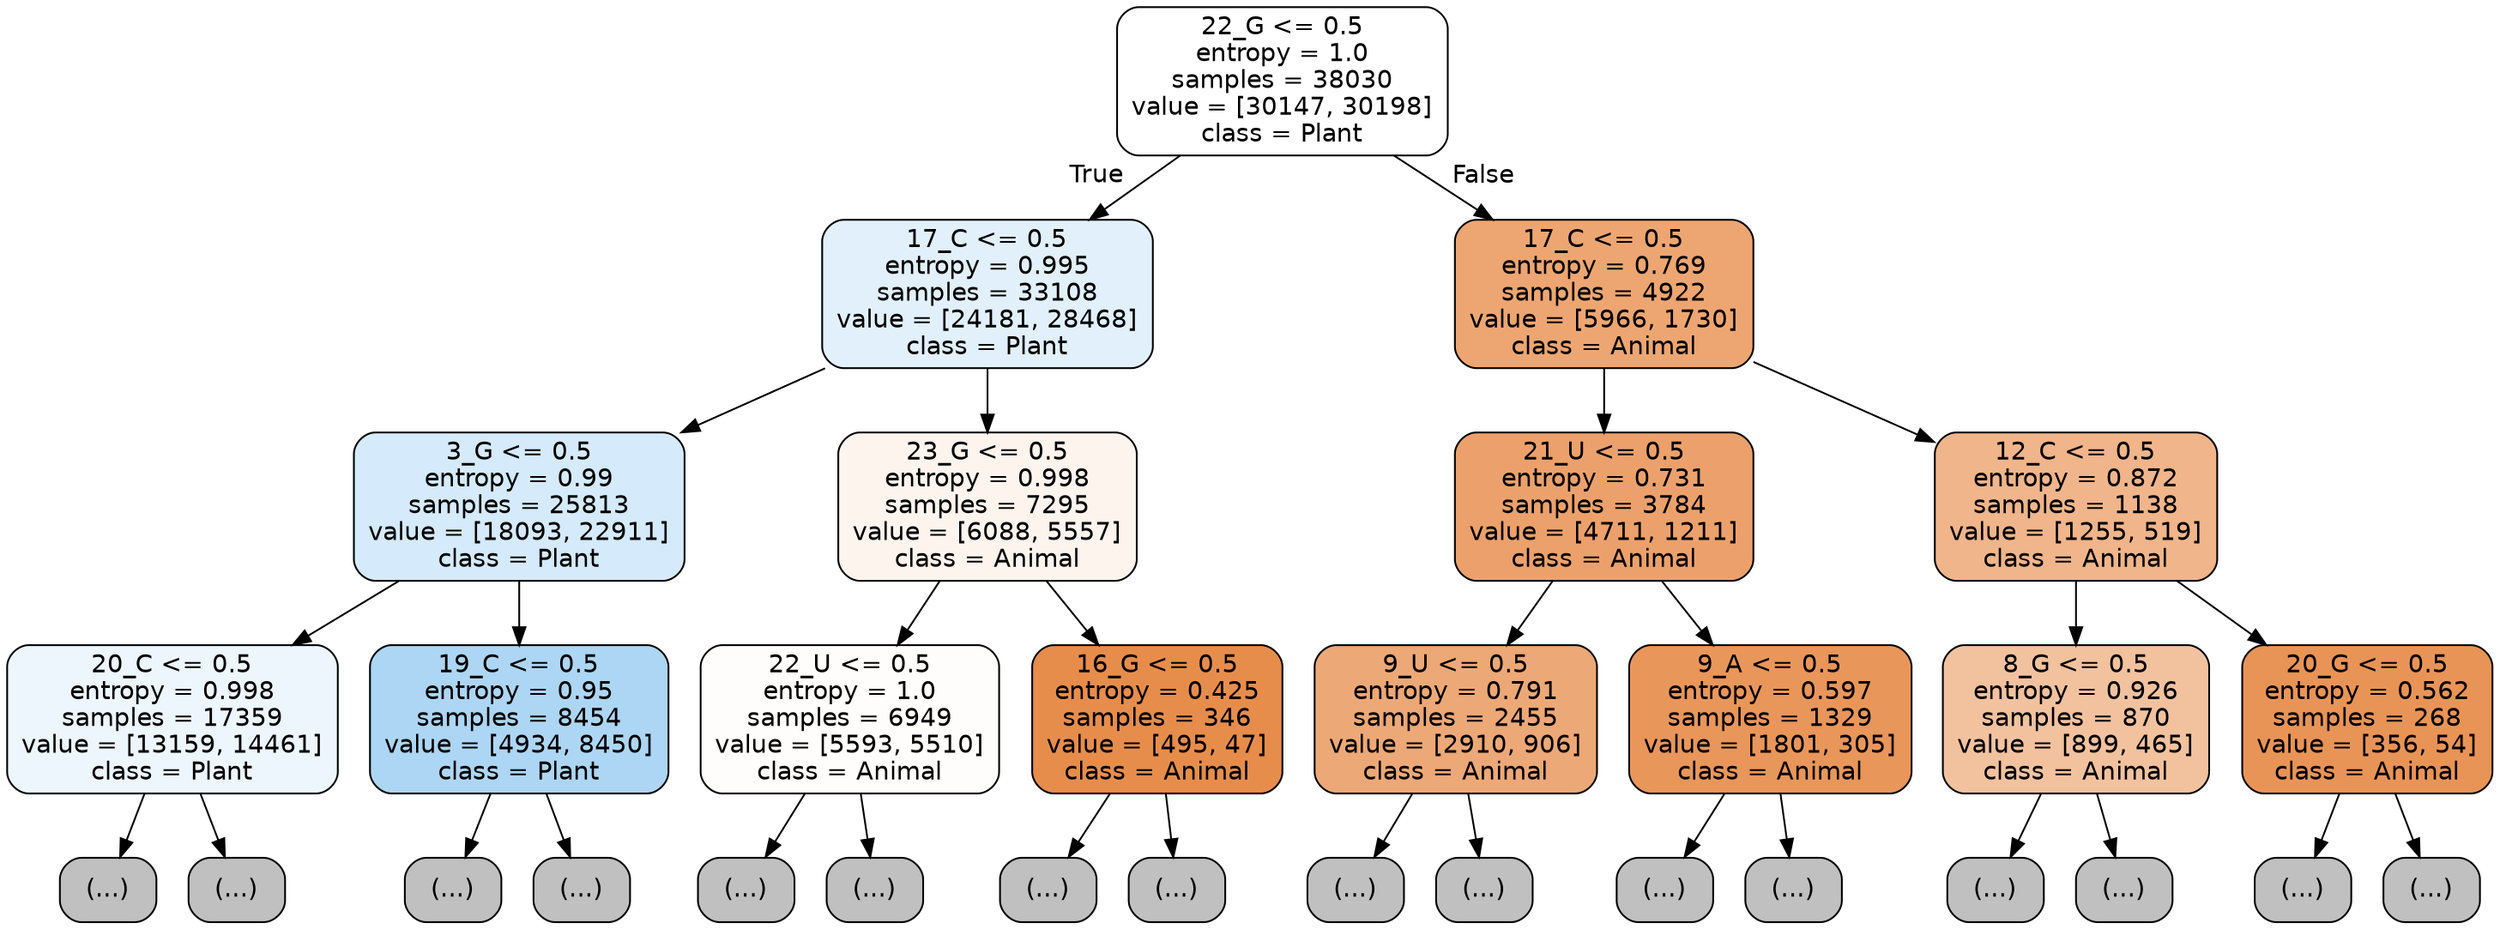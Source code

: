 digraph Tree {
node [shape=box, style="filled, rounded", color="black", fontname="helvetica"] ;
edge [fontname="helvetica"] ;
0 [label="22_G <= 0.5\nentropy = 1.0\nsamples = 38030\nvalue = [30147, 30198]\nclass = Plant", fillcolor="#ffffff"] ;
1 [label="17_C <= 0.5\nentropy = 0.995\nsamples = 33108\nvalue = [24181, 28468]\nclass = Plant", fillcolor="#e1f0fb"] ;
0 -> 1 [labeldistance=2.5, labelangle=45, headlabel="True"] ;
2 [label="3_G <= 0.5\nentropy = 0.99\nsamples = 25813\nvalue = [18093, 22911]\nclass = Plant", fillcolor="#d5eafa"] ;
1 -> 2 ;
3 [label="20_C <= 0.5\nentropy = 0.998\nsamples = 17359\nvalue = [13159, 14461]\nclass = Plant", fillcolor="#edf6fd"] ;
2 -> 3 ;
4 [label="(...)", fillcolor="#C0C0C0"] ;
3 -> 4 ;
6191 [label="(...)", fillcolor="#C0C0C0"] ;
3 -> 6191 ;
8058 [label="19_C <= 0.5\nentropy = 0.95\nsamples = 8454\nvalue = [4934, 8450]\nclass = Plant", fillcolor="#add6f4"] ;
2 -> 8058 ;
8059 [label="(...)", fillcolor="#C0C0C0"] ;
8058 -> 8059 ;
10448 [label="(...)", fillcolor="#C0C0C0"] ;
8058 -> 10448 ;
11275 [label="23_G <= 0.5\nentropy = 0.998\nsamples = 7295\nvalue = [6088, 5557]\nclass = Animal", fillcolor="#fdf4ee"] ;
1 -> 11275 ;
11276 [label="22_U <= 0.5\nentropy = 1.0\nsamples = 6949\nvalue = [5593, 5510]\nclass = Animal", fillcolor="#fffdfc"] ;
11275 -> 11276 ;
11277 [label="(...)", fillcolor="#C0C0C0"] ;
11276 -> 11277 ;
14178 [label="(...)", fillcolor="#C0C0C0"] ;
11276 -> 14178 ;
14513 [label="16_G <= 0.5\nentropy = 0.425\nsamples = 346\nvalue = [495, 47]\nclass = Animal", fillcolor="#e78d4c"] ;
11275 -> 14513 ;
14514 [label="(...)", fillcolor="#C0C0C0"] ;
14513 -> 14514 ;
14587 [label="(...)", fillcolor="#C0C0C0"] ;
14513 -> 14587 ;
14600 [label="17_C <= 0.5\nentropy = 0.769\nsamples = 4922\nvalue = [5966, 1730]\nclass = Animal", fillcolor="#eda672"] ;
0 -> 14600 [labeldistance=2.5, labelangle=-45, headlabel="False"] ;
14601 [label="21_U <= 0.5\nentropy = 0.731\nsamples = 3784\nvalue = [4711, 1211]\nclass = Animal", fillcolor="#eca16c"] ;
14600 -> 14601 ;
14602 [label="9_U <= 0.5\nentropy = 0.791\nsamples = 2455\nvalue = [2910, 906]\nclass = Animal", fillcolor="#eda877"] ;
14601 -> 14602 ;
14603 [label="(...)", fillcolor="#C0C0C0"] ;
14602 -> 14603 ;
15316 [label="(...)", fillcolor="#C0C0C0"] ;
14602 -> 15316 ;
15609 [label="9_A <= 0.5\nentropy = 0.597\nsamples = 1329\nvalue = [1801, 305]\nclass = Animal", fillcolor="#e9965b"] ;
14601 -> 15609 ;
15610 [label="(...)", fillcolor="#C0C0C0"] ;
15609 -> 15610 ;
15961 [label="(...)", fillcolor="#C0C0C0"] ;
15609 -> 15961 ;
16060 [label="12_C <= 0.5\nentropy = 0.872\nsamples = 1138\nvalue = [1255, 519]\nclass = Animal", fillcolor="#f0b58b"] ;
14600 -> 16060 ;
16061 [label="8_G <= 0.5\nentropy = 0.926\nsamples = 870\nvalue = [899, 465]\nclass = Animal", fillcolor="#f2c29f"] ;
16060 -> 16061 ;
16062 [label="(...)", fillcolor="#C0C0C0"] ;
16061 -> 16062 ;
16351 [label="(...)", fillcolor="#C0C0C0"] ;
16061 -> 16351 ;
16448 [label="20_G <= 0.5\nentropy = 0.562\nsamples = 268\nvalue = [356, 54]\nclass = Animal", fillcolor="#e99457"] ;
16060 -> 16448 ;
16449 [label="(...)", fillcolor="#C0C0C0"] ;
16448 -> 16449 ;
16504 [label="(...)", fillcolor="#C0C0C0"] ;
16448 -> 16504 ;
}